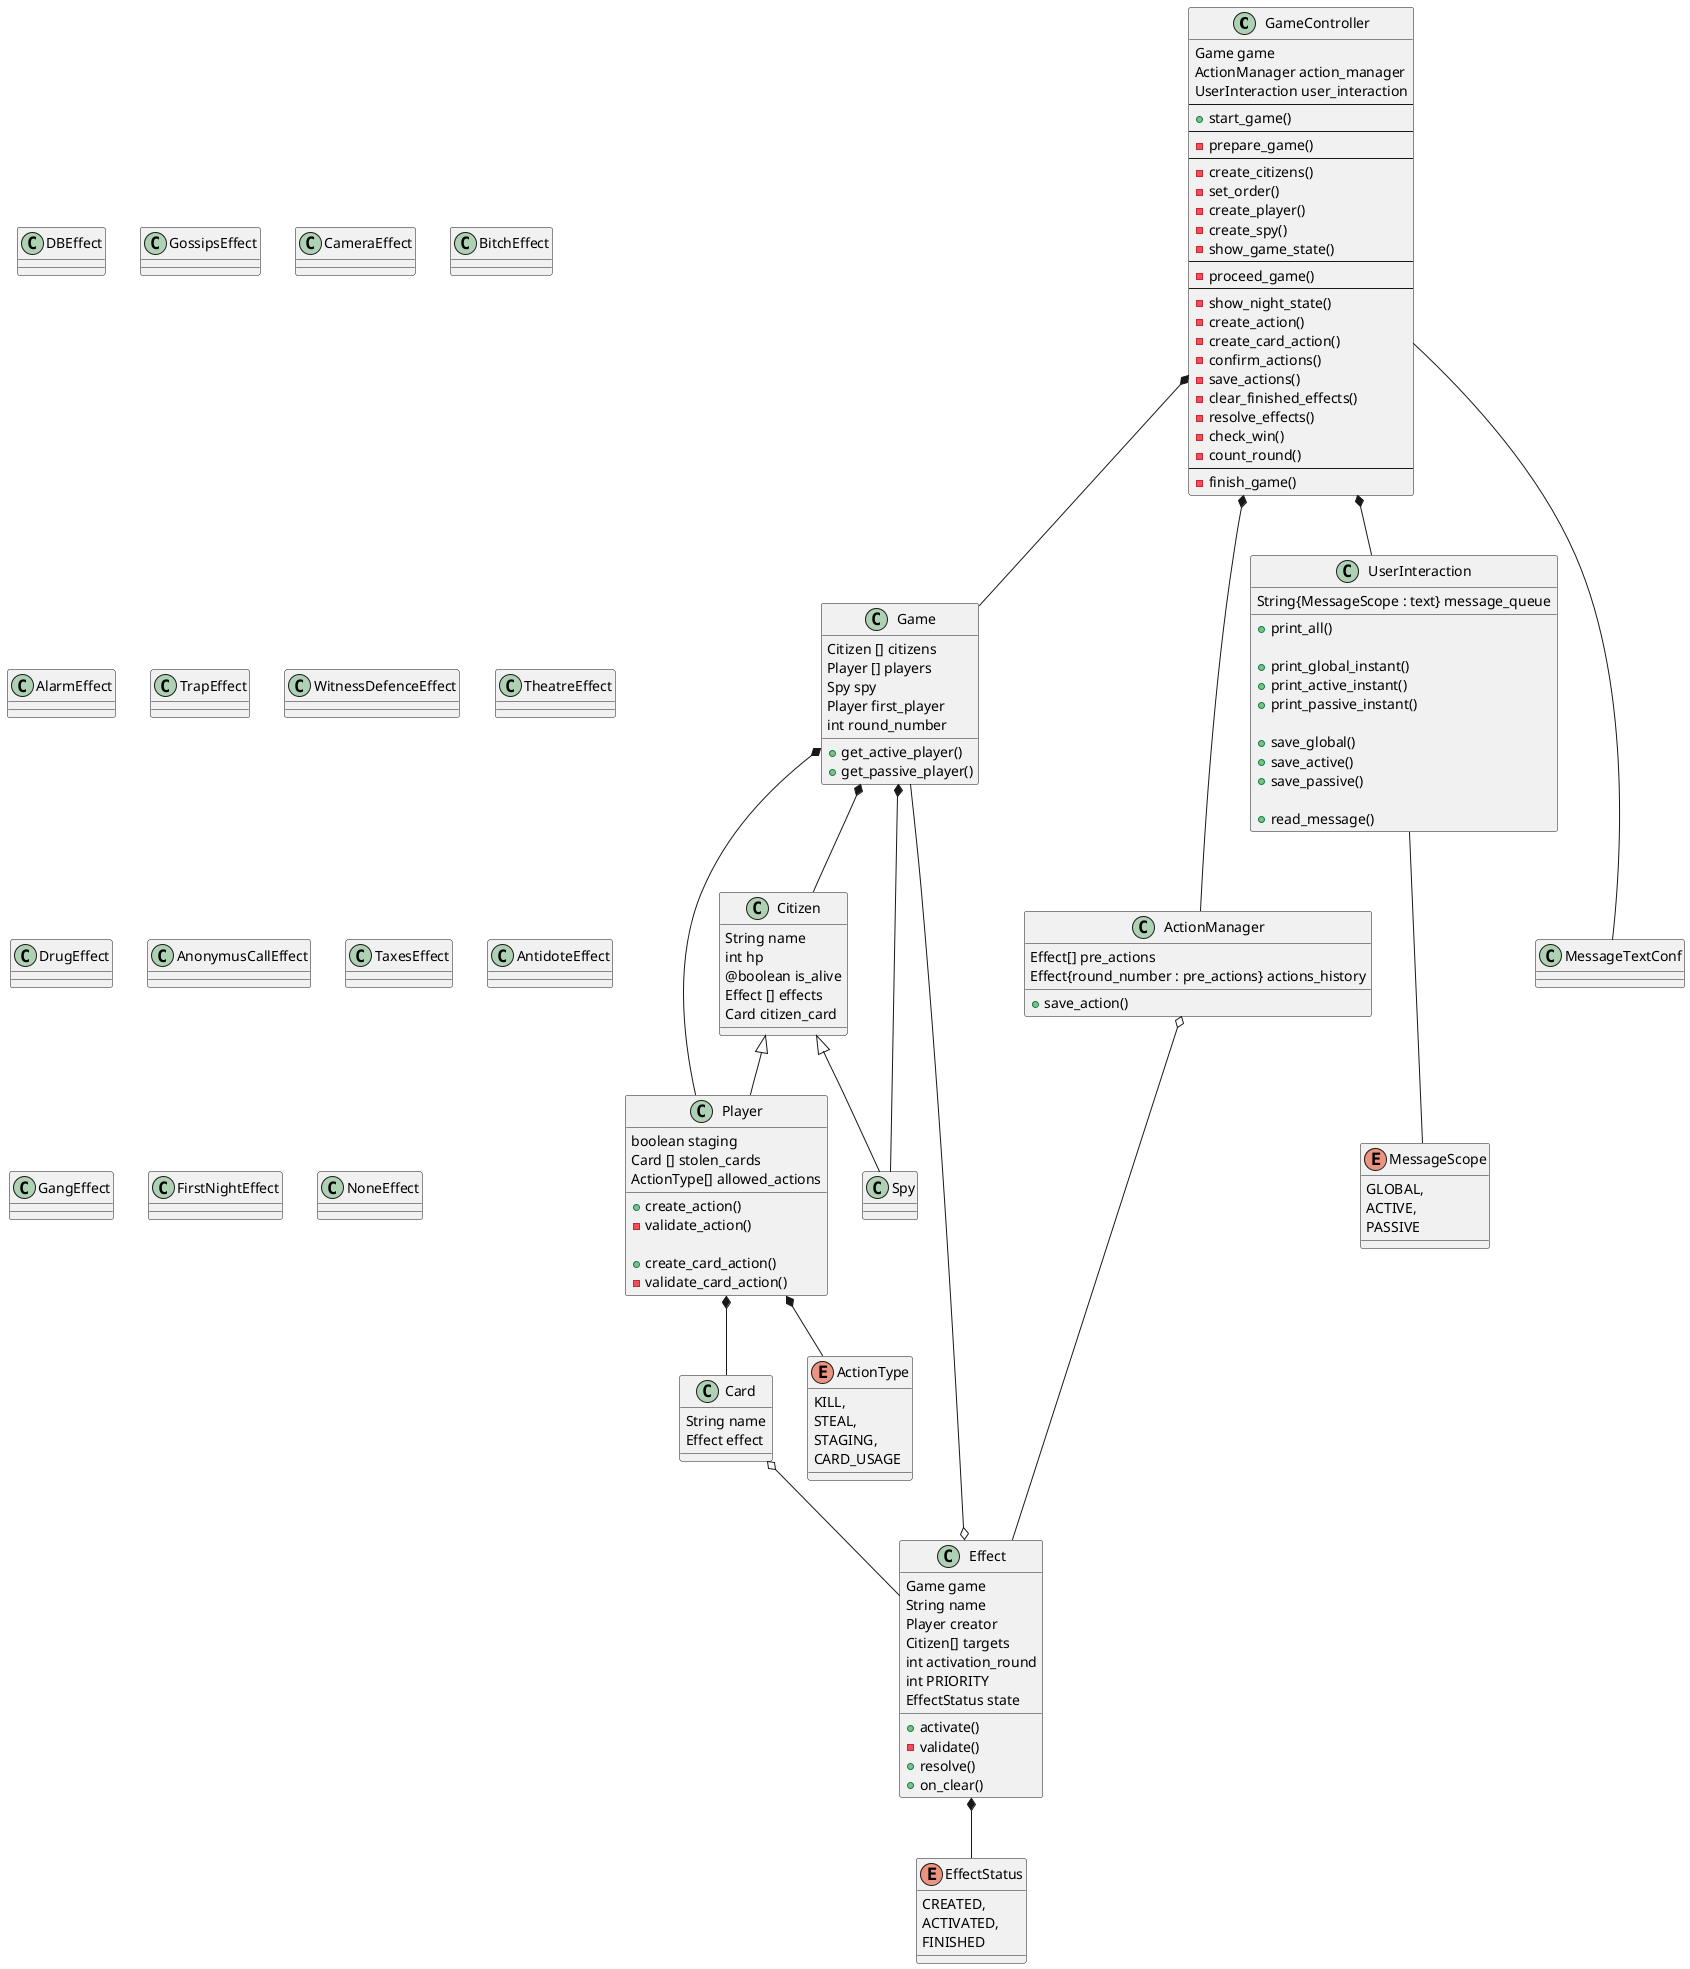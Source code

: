 @startuml murder_battle_architecture

GameController *-- Game
GameController *-- ActionManager
GameController *-- UserInteraction
GameController --- MessageTextConf
Effect o-- Game
UserInteraction --- MessageScope
Game *-- Citizen
Game *-- Player
Game *-- Spy
Player *-- Card
Player *-- ActionType
Card o-- Effect
ActionManager o-- Effect
Effect *-- EffectStatus


class Game {
    Citizen [] citizens
    Player [] players
    Spy spy
    Player first_player
    int round_number

    'Will be calculated by round number (even or odd)
    +get_active_player()
    +get_passive_player()

}

class MessageTextConf {
}

class ActionManager {
   Effect[] pre_actions
   Effect{round_number : pre_actions} actions_history

   +save_action()
}

class UserInteraction {
   String{MessageScope : text} message_queue

   +print_all()

   +print_global_instant()
   +print_active_instant()
   +print_passive_instant()

   +save_global()
   +save_active()
   +save_passive()

   +read_message()
}

class GameController {
    Game game
    ActionManager action_manager
    UserInteraction user_interaction
    --
    +start_game()
    --
    -prepare_game()
    --
    -create_citizens()
    -set_order()
    -create_player()
    -create_spy()
    -show_game_state()
    --
    -proceed_game()
    --
    -show_night_state()
    -create_action()
    -create_card_action()
    -confirm_actions()
    'Find relevant citizens for each effect and add relevant effect into the citizen's Effects list from pre_actions list. Move pre_actions list to actions_history dictionary under the active_round key.
    -save_actions()
    -clear_finished_effects()
    -resolve_effects()
    -check_win()
    -count_round()
    --
    -finish_game()
}

class Citizen {
    String name
    int hp
    @boolean is_alive
    Effect [] effects
    Card citizen_card
}

class Player extends Citizen {
    boolean staging
    Card [] stolen_cards
    ActionType[] allowed_actions

    +create_action()
    -validate_action()

    +create_card_action()
    -validate_card_action()
}

class Spy extends Citizen {

}

class Card {
    String name
    Effect effect
}

class Effect {
    Game game
    String name
    Player creator
    Citizen[] targets
    int activation_round
    int PRIORITY
    EffectStatus state

    +activate()
    -validate()
    +resolve()
    +on_clear()
}

class DBEffect {

}

class GossipsEffect {

}

class CameraEffect {

}

class BitchEffect {

}

class AlarmEffect {

}

class TrapEffect {

}

class WitnessDefenceEffect {

}

class TheatreEffect {

}

class DrugEffect {

}

class AnonymusCallEffect {

}

class TaxesEffect {

}

class AntidoteEffect {

}

class GangEffect {

}

class FirstNightEffect {

}

class NoneEffect {

}

enum ActionType {
    KILL,
    STEAL,
    STAGING,
    CARD_USAGE
}

enum EffectStatus {
    CREATED,
    ACTIVATED,
    FINISHED
}

enum MessageScope {
    GLOBAL,
    ACTIVE,
    PASSIVE
}
@enduml